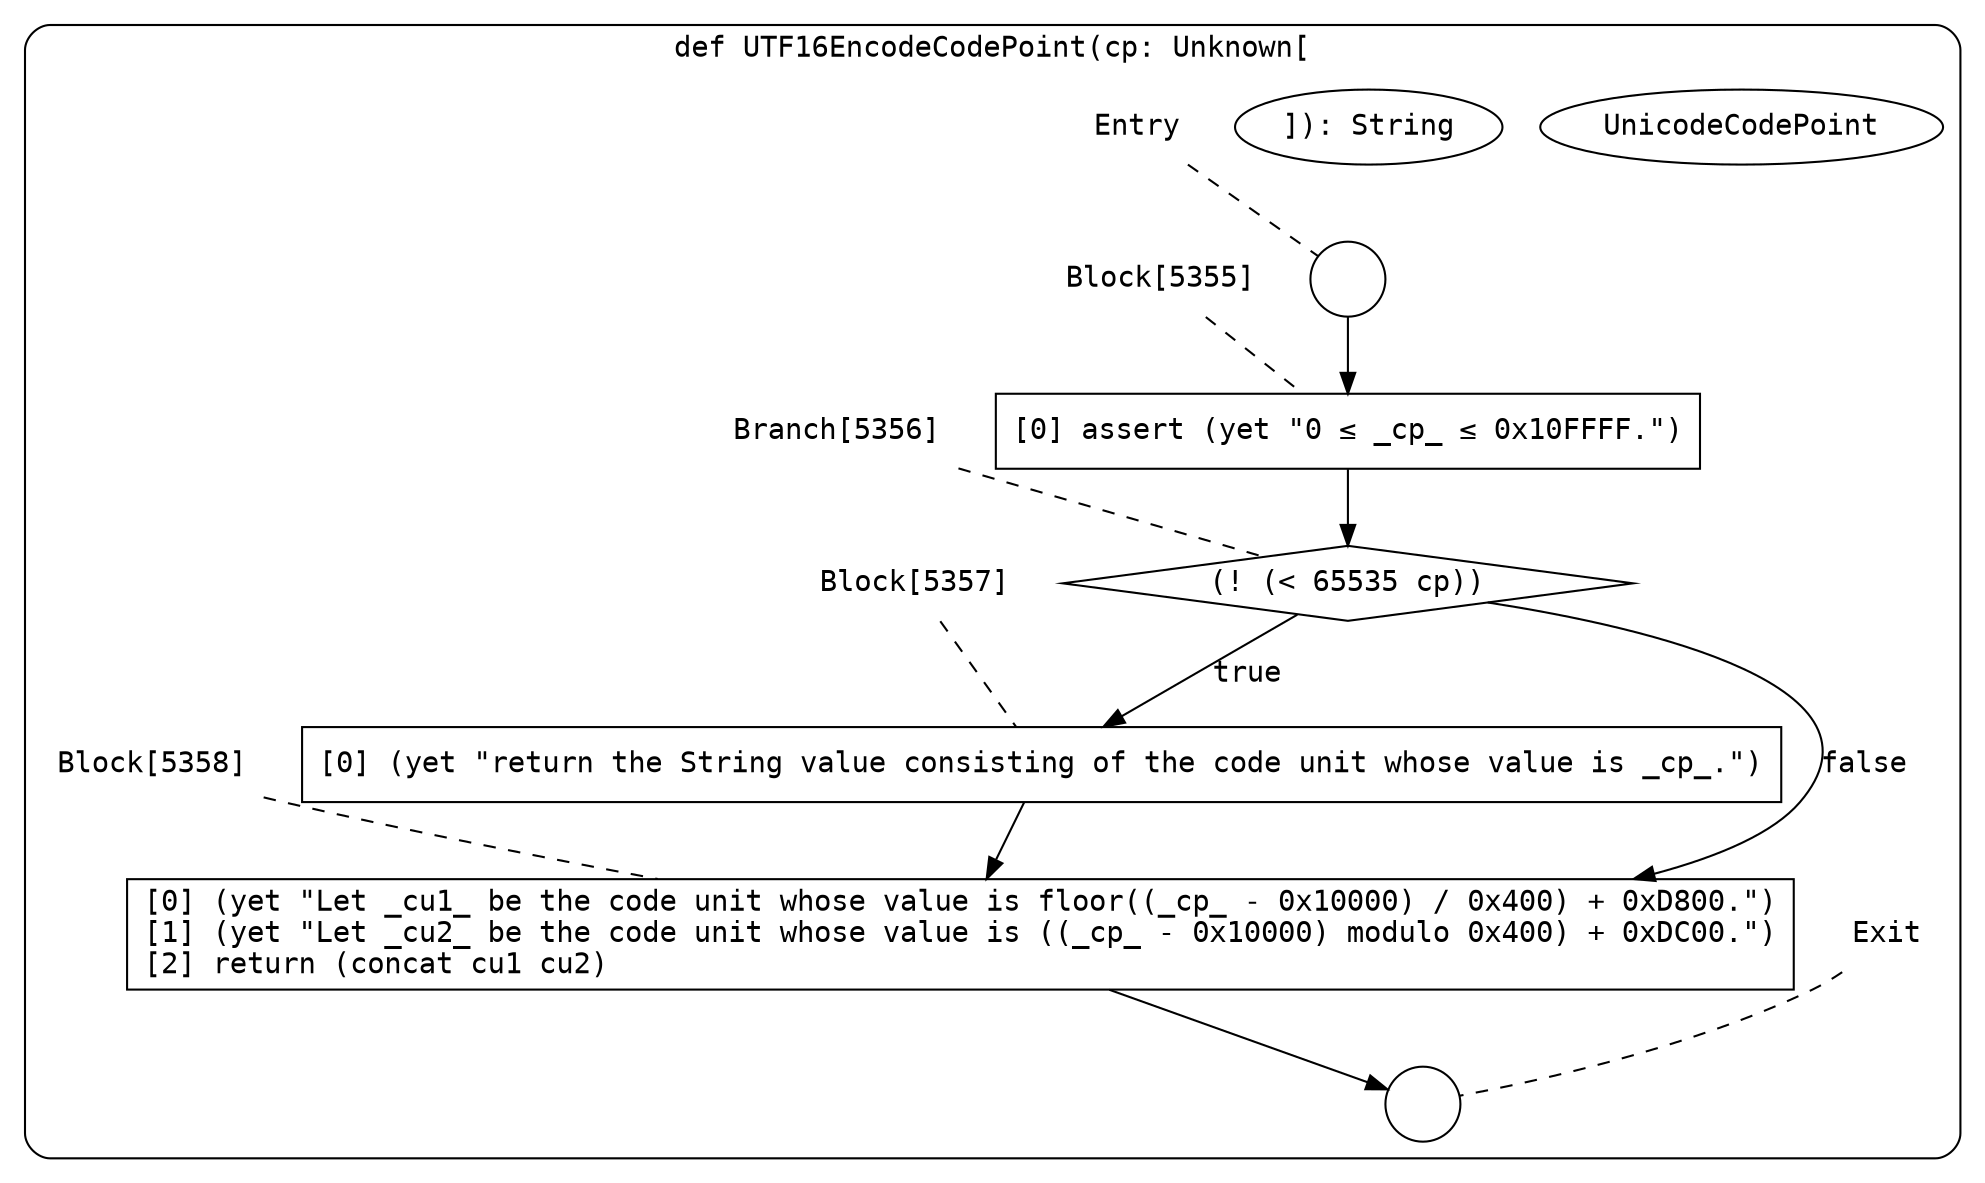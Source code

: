 digraph {
  graph [fontname = "Consolas"]
  node [fontname = "Consolas"]
  edge [fontname = "Consolas"]
  subgraph cluster1164 {
    label = "def UTF16EncodeCodePoint(cp: Unknown["UnicodeCodePoint"]): String"
    style = rounded
    cluster1164_entry_name [shape=none, label=<<font color="black">Entry</font>>]
    cluster1164_entry_name -> cluster1164_entry [arrowhead=none, color="black", style=dashed]
    cluster1164_entry [shape=circle label=" " color="black" fillcolor="white" style=filled]
    cluster1164_entry -> node5355 [color="black"]
    cluster1164_exit_name [shape=none, label=<<font color="black">Exit</font>>]
    cluster1164_exit_name -> cluster1164_exit [arrowhead=none, color="black", style=dashed]
    cluster1164_exit [shape=circle label=" " color="black" fillcolor="white" style=filled]
    node5355_name [shape=none, label=<<font color="black">Block[5355]</font>>]
    node5355_name -> node5355 [arrowhead=none, color="black", style=dashed]
    node5355 [shape=box, label=<<font color="black">[0] assert (yet &quot;0 &le; _cp_ &le; 0x10FFFF.&quot;)<BR ALIGN="LEFT"/></font>> color="black" fillcolor="white", style=filled]
    node5355 -> node5356 [color="black"]
    node5356_name [shape=none, label=<<font color="black">Branch[5356]</font>>]
    node5356_name -> node5356 [arrowhead=none, color="black", style=dashed]
    node5356 [shape=diamond, label=<<font color="black">(! (&lt; 65535 cp))</font>> color="black" fillcolor="white", style=filled]
    node5356 -> node5357 [label=<<font color="black">true</font>> color="black"]
    node5356 -> node5358 [label=<<font color="black">false</font>> color="black"]
    node5357_name [shape=none, label=<<font color="black">Block[5357]</font>>]
    node5357_name -> node5357 [arrowhead=none, color="black", style=dashed]
    node5357 [shape=box, label=<<font color="black">[0] (yet &quot;return the String value consisting of the code unit whose value is _cp_.&quot;)<BR ALIGN="LEFT"/></font>> color="black" fillcolor="white", style=filled]
    node5357 -> node5358 [color="black"]
    node5358_name [shape=none, label=<<font color="black">Block[5358]</font>>]
    node5358_name -> node5358 [arrowhead=none, color="black", style=dashed]
    node5358 [shape=box, label=<<font color="black">[0] (yet &quot;Let _cu1_ be the code unit whose value is floor((_cp_ - 0x10000) / 0x400) + 0xD800.&quot;)<BR ALIGN="LEFT"/>[1] (yet &quot;Let _cu2_ be the code unit whose value is ((_cp_ - 0x10000) modulo 0x400) + 0xDC00.&quot;)<BR ALIGN="LEFT"/>[2] return (concat cu1 cu2)<BR ALIGN="LEFT"/></font>> color="black" fillcolor="white", style=filled]
    node5358 -> cluster1164_exit [color="black"]
  }
}